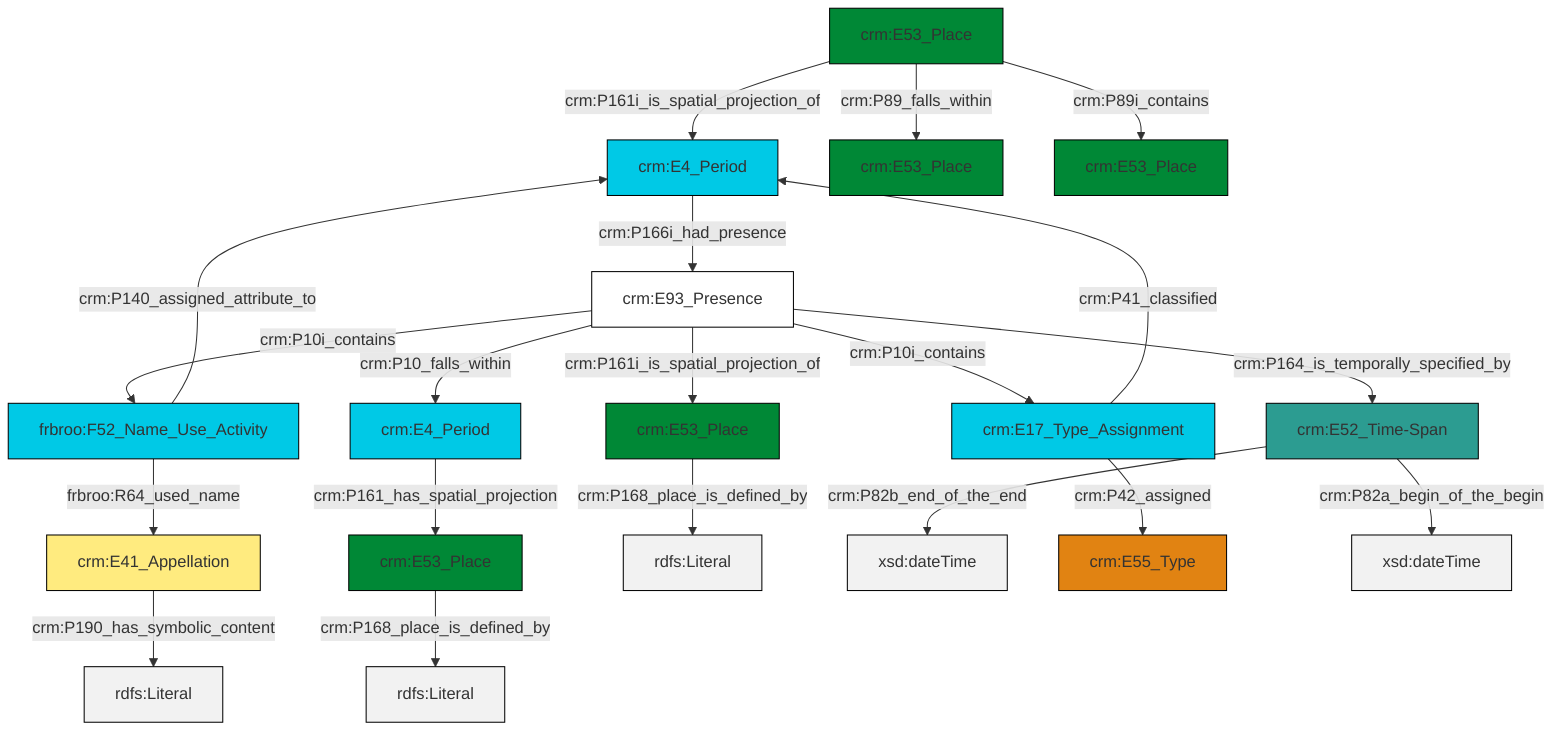 graph TD
classDef Literal fill:#f2f2f2,stroke:#000000;
classDef CRM_Entity fill:#FFFFFF,stroke:#000000;
classDef Temporal_Entity fill:#00C9E6, stroke:#000000;
classDef Type fill:#E18312, stroke:#000000;
classDef Time-Span fill:#2C9C91, stroke:#000000;
classDef Appellation fill:#FFEB7F, stroke:#000000;
classDef Place fill:#008836, stroke:#000000;
classDef Persistent_Item fill:#B266B2, stroke:#000000;
classDef Conceptual_Object fill:#FFD700, stroke:#000000;
classDef Physical_Thing fill:#D2B48C, stroke:#000000;
classDef Actor fill:#f58aad, stroke:#000000;
classDef PC_Classes fill:#4ce600, stroke:#000000;
classDef Multi fill:#cccccc,stroke:#000000;

0["crm:E4_Period"]:::Temporal_Entity -->|crm:P166i_had_presence| 1["crm:E93_Presence"]:::CRM_Entity
4["crm:E41_Appellation"]:::Appellation -->|crm:P190_has_symbolic_content| 5[rdfs:Literal]:::Literal
6["crm:E53_Place"]:::Place -->|crm:P161i_is_spatial_projection_of| 0["crm:E4_Period"]:::Temporal_Entity
8["crm:E53_Place"]:::Place -->|crm:P168_place_is_defined_by| 9[rdfs:Literal]:::Literal
10["crm:E4_Period"]:::Temporal_Entity -->|crm:P161_has_spatial_projection| 8["crm:E53_Place"]:::Place
14["crm:E53_Place"]:::Place -->|crm:P168_place_is_defined_by| 15[rdfs:Literal]:::Literal
12["crm:E52_Time-Span"]:::Time-Span -->|crm:P82b_end_of_the_end| 16[xsd:dateTime]:::Literal
1["crm:E93_Presence"]:::CRM_Entity -->|crm:P161i_is_spatial_projection_of| 14["crm:E53_Place"]:::Place
2["crm:E17_Type_Assignment"]:::Temporal_Entity -->|crm:P41_classified| 0["crm:E4_Period"]:::Temporal_Entity
2["crm:E17_Type_Assignment"]:::Temporal_Entity -->|crm:P42_assigned| 19["crm:E55_Type"]:::Type
21["frbroo:F52_Name_Use_Activity"]:::Temporal_Entity -->|crm:P140_assigned_attribute_to| 0["crm:E4_Period"]:::Temporal_Entity
12["crm:E52_Time-Span"]:::Time-Span -->|crm:P82a_begin_of_the_begin| 22[xsd:dateTime]:::Literal
6["crm:E53_Place"]:::Place -->|crm:P89i_contains| 23["crm:E53_Place"]:::Place
1["crm:E93_Presence"]:::CRM_Entity -->|crm:P10i_contains| 21["frbroo:F52_Name_Use_Activity"]:::Temporal_Entity
21["frbroo:F52_Name_Use_Activity"]:::Temporal_Entity -->|frbroo:R64_used_name| 4["crm:E41_Appellation"]:::Appellation
1["crm:E93_Presence"]:::CRM_Entity -->|crm:P164_is_temporally_specified_by| 12["crm:E52_Time-Span"]:::Time-Span
6["crm:E53_Place"]:::Place -->|crm:P89_falls_within| 17["crm:E53_Place"]:::Place
1["crm:E93_Presence"]:::CRM_Entity -->|crm:P10_falls_within| 10["crm:E4_Period"]:::Temporal_Entity
1["crm:E93_Presence"]:::CRM_Entity -->|crm:P10i_contains| 2["crm:E17_Type_Assignment"]:::Temporal_Entity